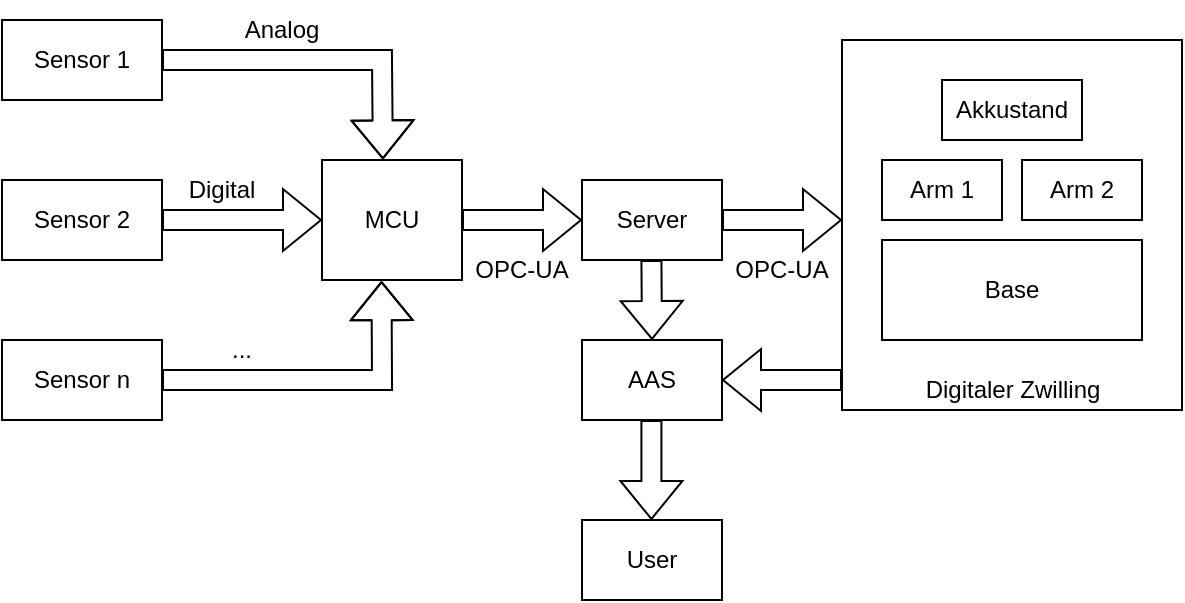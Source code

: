<mxfile version="21.8.0" type="github">
  <diagram name="Page-1" id="zlk5ezC4eo5p-WXBBtBM">
    <mxGraphModel dx="989" dy="557" grid="1" gridSize="10" guides="1" tooltips="1" connect="1" arrows="1" fold="1" page="1" pageScale="1" pageWidth="850" pageHeight="1100" math="0" shadow="0">
      <root>
        <mxCell id="0" />
        <mxCell id="1" parent="0" />
        <mxCell id="FQmfqQlBrgT3XAdnYloM-1" value="Sensor 1" style="rounded=0;whiteSpace=wrap;html=1;" parent="1" vertex="1">
          <mxGeometry x="80" y="200" width="80" height="40" as="geometry" />
        </mxCell>
        <mxCell id="FQmfqQlBrgT3XAdnYloM-2" value="Sensor 2" style="rounded=0;whiteSpace=wrap;html=1;" parent="1" vertex="1">
          <mxGeometry x="80" y="280" width="80" height="40" as="geometry" />
        </mxCell>
        <mxCell id="FQmfqQlBrgT3XAdnYloM-4" value="Sensor n" style="rounded=0;whiteSpace=wrap;html=1;" parent="1" vertex="1">
          <mxGeometry x="80" y="360" width="80" height="40" as="geometry" />
        </mxCell>
        <mxCell id="FQmfqQlBrgT3XAdnYloM-5" value="MCU" style="rounded=0;whiteSpace=wrap;html=1;" parent="1" vertex="1">
          <mxGeometry x="240" y="270" width="70" height="60" as="geometry" />
        </mxCell>
        <mxCell id="FQmfqQlBrgT3XAdnYloM-8" value="" style="shape=flexArrow;endArrow=classic;html=1;rounded=0;exitX=1;exitY=0.5;exitDx=0;exitDy=0;" parent="1" source="FQmfqQlBrgT3XAdnYloM-2" target="FQmfqQlBrgT3XAdnYloM-5" edge="1">
          <mxGeometry width="50" height="50" relative="1" as="geometry">
            <mxPoint x="290" y="390" as="sourcePoint" />
            <mxPoint x="340" y="340" as="targetPoint" />
          </mxGeometry>
        </mxCell>
        <mxCell id="FQmfqQlBrgT3XAdnYloM-9" value="" style="shape=flexArrow;endArrow=classic;html=1;rounded=0;exitX=1;exitY=0.5;exitDx=0;exitDy=0;entryX=0.425;entryY=1.01;entryDx=0;entryDy=0;entryPerimeter=0;" parent="1" source="FQmfqQlBrgT3XAdnYloM-4" target="FQmfqQlBrgT3XAdnYloM-5" edge="1">
          <mxGeometry width="50" height="50" relative="1" as="geometry">
            <mxPoint x="290" y="390" as="sourcePoint" />
            <mxPoint x="340" y="340" as="targetPoint" />
            <Array as="points">
              <mxPoint x="270" y="380" />
            </Array>
          </mxGeometry>
        </mxCell>
        <mxCell id="FQmfqQlBrgT3XAdnYloM-10" value="" style="shape=flexArrow;endArrow=classic;html=1;rounded=0;exitX=1;exitY=0.5;exitDx=0;exitDy=0;entryX=0.435;entryY=-0.005;entryDx=0;entryDy=0;entryPerimeter=0;" parent="1" source="FQmfqQlBrgT3XAdnYloM-1" target="FQmfqQlBrgT3XAdnYloM-5" edge="1">
          <mxGeometry width="50" height="50" relative="1" as="geometry">
            <mxPoint x="290" y="390" as="sourcePoint" />
            <mxPoint x="270" y="260" as="targetPoint" />
            <Array as="points">
              <mxPoint x="270" y="220" />
            </Array>
          </mxGeometry>
        </mxCell>
        <mxCell id="FQmfqQlBrgT3XAdnYloM-11" value="Analog" style="text;html=1;strokeColor=none;fillColor=none;align=center;verticalAlign=middle;whiteSpace=wrap;rounded=0;" parent="1" vertex="1">
          <mxGeometry x="190" y="190" width="60" height="30" as="geometry" />
        </mxCell>
        <mxCell id="FQmfqQlBrgT3XAdnYloM-12" value="Digital" style="text;html=1;strokeColor=none;fillColor=none;align=center;verticalAlign=middle;whiteSpace=wrap;rounded=0;" parent="1" vertex="1">
          <mxGeometry x="160" y="270" width="60" height="30" as="geometry" />
        </mxCell>
        <mxCell id="FQmfqQlBrgT3XAdnYloM-13" value="..." style="text;html=1;strokeColor=none;fillColor=none;align=center;verticalAlign=middle;whiteSpace=wrap;rounded=0;" parent="1" vertex="1">
          <mxGeometry x="170" y="350" width="60" height="30" as="geometry" />
        </mxCell>
        <mxCell id="FQmfqQlBrgT3XAdnYloM-23" value="" style="shape=flexArrow;endArrow=classic;html=1;rounded=0;exitX=1;exitY=0.5;exitDx=0;exitDy=0;" parent="1" source="FQmfqQlBrgT3XAdnYloM-5" edge="1">
          <mxGeometry width="50" height="50" relative="1" as="geometry">
            <mxPoint x="460" y="330" as="sourcePoint" />
            <mxPoint x="370" y="300" as="targetPoint" />
          </mxGeometry>
        </mxCell>
        <mxCell id="FQmfqQlBrgT3XAdnYloM-24" value="OPC-UA" style="text;html=1;strokeColor=none;fillColor=none;align=center;verticalAlign=middle;whiteSpace=wrap;rounded=0;" parent="1" vertex="1">
          <mxGeometry x="300" y="310" width="80" height="30" as="geometry" />
        </mxCell>
        <mxCell id="WpRCeQGnWYd4xtdXqtZH-3" value="" style="group" parent="1" vertex="1" connectable="0">
          <mxGeometry x="500" y="210" width="170" height="190" as="geometry" />
        </mxCell>
        <mxCell id="FQmfqQlBrgT3XAdnYloM-21" value="" style="rounded=0;whiteSpace=wrap;html=1;" parent="WpRCeQGnWYd4xtdXqtZH-3" vertex="1">
          <mxGeometry width="170" height="185" as="geometry" />
        </mxCell>
        <mxCell id="FQmfqQlBrgT3XAdnYloM-15" value="Base" style="rounded=0;whiteSpace=wrap;html=1;" parent="WpRCeQGnWYd4xtdXqtZH-3" vertex="1">
          <mxGeometry x="20" y="100" width="130" height="50" as="geometry" />
        </mxCell>
        <mxCell id="FQmfqQlBrgT3XAdnYloM-16" value="Arm 1" style="rounded=0;whiteSpace=wrap;html=1;" parent="WpRCeQGnWYd4xtdXqtZH-3" vertex="1">
          <mxGeometry x="20" y="60" width="60" height="30" as="geometry" />
        </mxCell>
        <mxCell id="FQmfqQlBrgT3XAdnYloM-19" value="Arm 2" style="rounded=0;whiteSpace=wrap;html=1;" parent="WpRCeQGnWYd4xtdXqtZH-3" vertex="1">
          <mxGeometry x="90" y="60" width="60" height="30" as="geometry" />
        </mxCell>
        <mxCell id="FQmfqQlBrgT3XAdnYloM-20" value="Akkustand" style="rounded=0;whiteSpace=wrap;html=1;" parent="WpRCeQGnWYd4xtdXqtZH-3" vertex="1">
          <mxGeometry x="50" y="20" width="70" height="30" as="geometry" />
        </mxCell>
        <mxCell id="WpRCeQGnWYd4xtdXqtZH-1" value="Digitaler Zwilling" style="text;html=1;strokeColor=none;fillColor=none;align=center;verticalAlign=middle;whiteSpace=wrap;rounded=0;" parent="WpRCeQGnWYd4xtdXqtZH-3" vertex="1">
          <mxGeometry x="17.5" y="160" width="135" height="30" as="geometry" />
        </mxCell>
        <mxCell id="WpRCeQGnWYd4xtdXqtZH-7" value="" style="shape=flexArrow;endArrow=classic;html=1;rounded=0;exitX=1;exitY=0.5;exitDx=0;exitDy=0;" parent="1" source="KOSnxPY6G2vKbSCVMbJ9-1" edge="1">
          <mxGeometry width="50" height="50" relative="1" as="geometry">
            <mxPoint x="451" y="300" as="sourcePoint" />
            <mxPoint x="500" y="300" as="targetPoint" />
          </mxGeometry>
        </mxCell>
        <mxCell id="KOSnxPY6G2vKbSCVMbJ9-1" value="Server" style="rounded=0;whiteSpace=wrap;html=1;" parent="1" vertex="1">
          <mxGeometry x="370" y="280" width="70" height="40" as="geometry" />
        </mxCell>
        <mxCell id="KOSnxPY6G2vKbSCVMbJ9-3" value="OPC-UA" style="text;html=1;strokeColor=none;fillColor=none;align=center;verticalAlign=middle;whiteSpace=wrap;rounded=0;" parent="1" vertex="1">
          <mxGeometry x="430" y="310" width="80" height="30" as="geometry" />
        </mxCell>
        <mxCell id="yNkDBqD5MfUbXu3Hij1b-1" value="" style="shape=flexArrow;endArrow=classic;html=1;rounded=0;exitX=1;exitY=0.5;exitDx=0;exitDy=0;" edge="1" parent="1">
          <mxGeometry width="50" height="50" relative="1" as="geometry">
            <mxPoint x="404.71" y="400" as="sourcePoint" />
            <mxPoint x="404.71" y="450" as="targetPoint" />
          </mxGeometry>
        </mxCell>
        <mxCell id="yNkDBqD5MfUbXu3Hij1b-2" value="User" style="rounded=0;whiteSpace=wrap;html=1;" vertex="1" parent="1">
          <mxGeometry x="370" y="450" width="70" height="40" as="geometry" />
        </mxCell>
        <mxCell id="yNkDBqD5MfUbXu3Hij1b-4" value="AAS" style="rounded=0;whiteSpace=wrap;html=1;" vertex="1" parent="1">
          <mxGeometry x="370" y="360" width="70" height="40" as="geometry" />
        </mxCell>
        <mxCell id="yNkDBqD5MfUbXu3Hij1b-5" value="" style="shape=flexArrow;endArrow=classic;html=1;rounded=0;exitX=1;exitY=0.5;exitDx=0;exitDy=0;" edge="1" parent="1">
          <mxGeometry width="50" height="50" relative="1" as="geometry">
            <mxPoint x="404.71" y="320" as="sourcePoint" />
            <mxPoint x="405" y="360" as="targetPoint" />
          </mxGeometry>
        </mxCell>
        <mxCell id="yNkDBqD5MfUbXu3Hij1b-6" value="" style="shape=flexArrow;endArrow=classic;html=1;rounded=0;exitX=0;exitY=0.919;exitDx=0;exitDy=0;exitPerimeter=0;entryX=1;entryY=0.5;entryDx=0;entryDy=0;" edge="1" parent="1" source="FQmfqQlBrgT3XAdnYloM-21" target="yNkDBqD5MfUbXu3Hij1b-4">
          <mxGeometry width="50" height="50" relative="1" as="geometry">
            <mxPoint x="469.71" y="370" as="sourcePoint" />
            <mxPoint x="469.71" y="420" as="targetPoint" />
          </mxGeometry>
        </mxCell>
      </root>
    </mxGraphModel>
  </diagram>
</mxfile>
